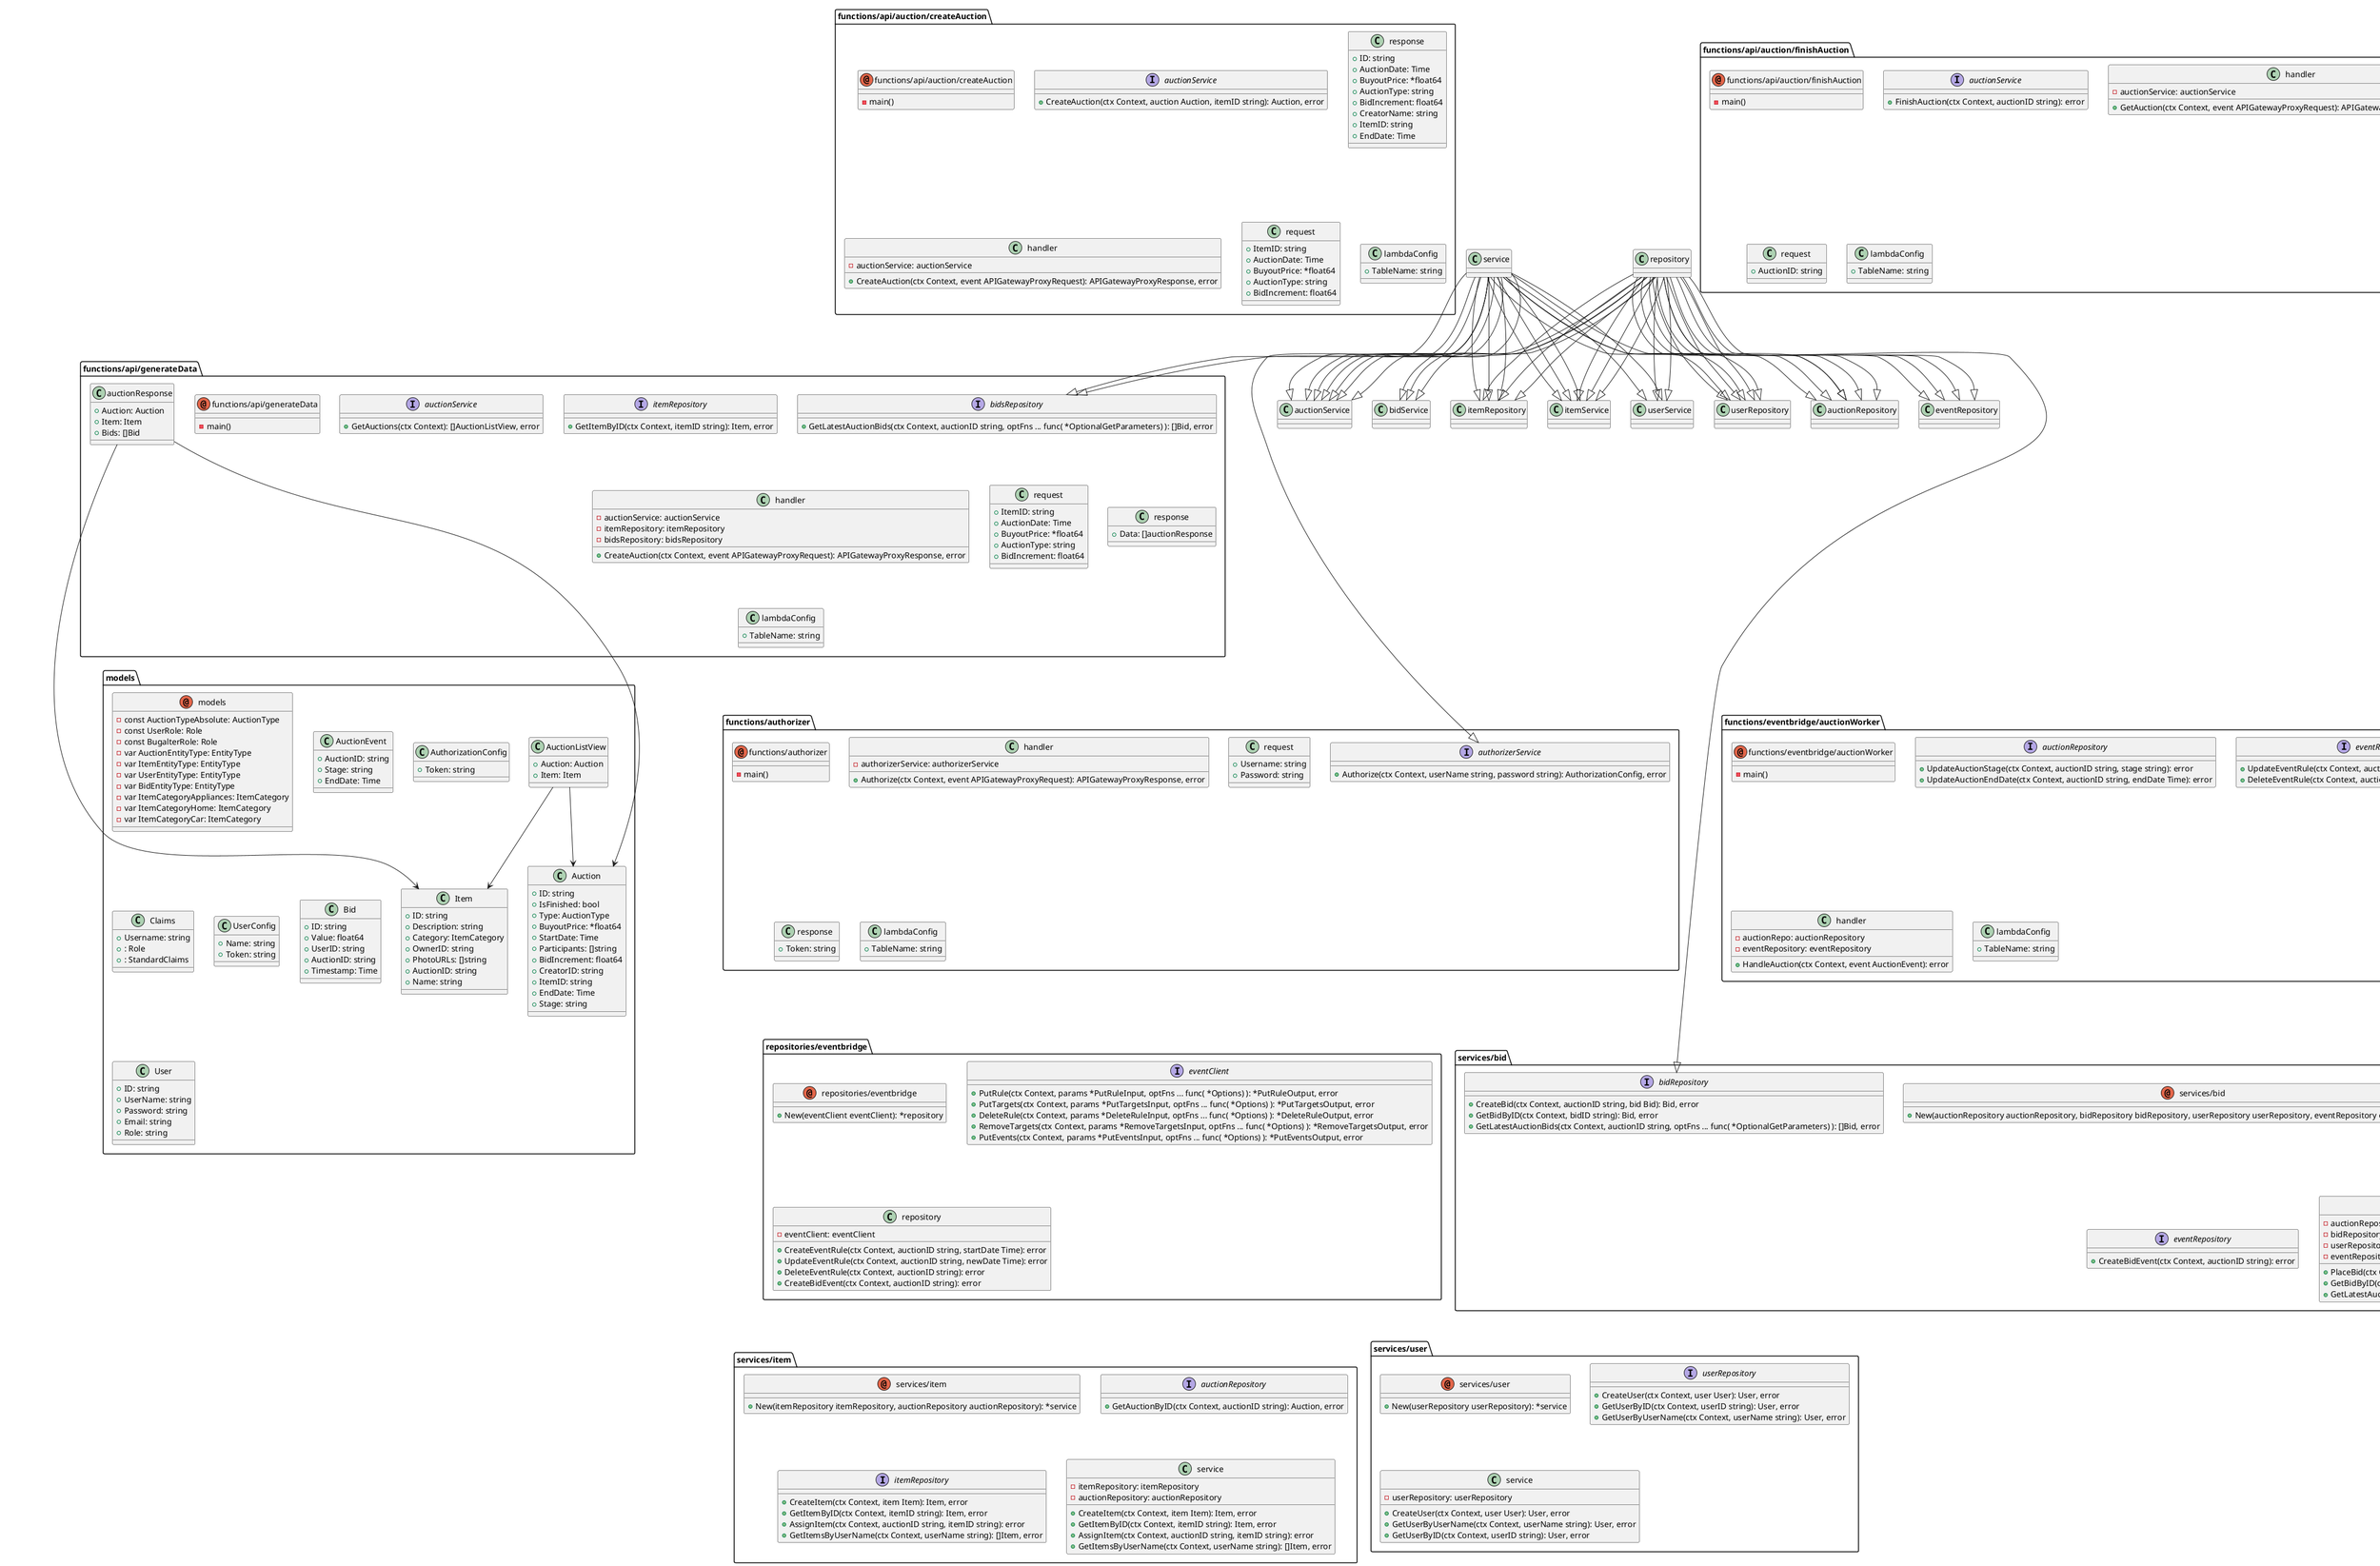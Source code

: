 @startuml
package errors{
annotation errors {

-var ErrBidNotHigher: 
-var ErrAuctionAlreadyFinished: 
-var ErrAuctionUserBidUserMatch: 

}
}
package functions/api/auction/createAuction{
annotation functions/api/auction/createAuction {


-main()
}
interface auctionService{
+CreateAuction(ctx Context, auction Auction, itemID string): Auction, error
}
class response {
+ID: string
+AuctionDate: Time
+BuyoutPrice: *float64
+AuctionType: string
+BidIncrement: float64
+CreatorName: string
+ItemID: string
+EndDate: Time

}
class handler {
-auctionService: auctionService
+CreateAuction(ctx Context, event APIGatewayProxyRequest): APIGatewayProxyResponse, error
}
class request {
+ItemID: string
+AuctionDate: Time
+BuyoutPrice: *float64
+AuctionType: string
+BidIncrement: float64

}
class lambdaConfig {
+TableName: string

}
}
package functions/api/auction/finishAuction{
annotation functions/api/auction/finishAuction {


-main()
}
interface auctionService{
+FinishAuction(ctx Context, auctionID string): error
}
class handler {
-auctionService: auctionService
+GetAuction(ctx Context, event APIGatewayProxyRequest): APIGatewayProxyResponse, error
}
class request {
+AuctionID: string

}
class lambdaConfig {
+TableName: string

}
}
package functions/api/auction/getAuction{
annotation functions/api/auction/getAuction {


-main()
}
interface auctionService{
+GetAuctionByID(ctx Context, auctionID string): Auction, error
}
class handler {
-auctionService: auctionService
+GetAuction(ctx Context, event APIGatewayProxyRequest): APIGatewayProxyResponse, error
}
class request {
+AuctionID: string

}
class response {
+ID: string
+AuctionDate: Time
+BuyoutPrice: *float64
+AuctionType: string
+BidIncrement: float64
+CreatorID: string
+IsFinished: bool
+ItemID: string
+Stage: string
+StartDate: Time
+EndDate: Time

}
class lambdaConfig {
+TableName: string

}
}
package functions/api/auction/getAuctionList{
annotation functions/api/auction/getAuctionList {


-auctionsToResponse(auctions []AuctionListView): response
-main()
}
interface auctionService{
+GetAuctions(ctx Context): []AuctionListView, error
}
class handler {
-auctionService: auctionService
+GetAuction(ctx Context, event APIGatewayProxyRequest): APIGatewayProxyResponse, error
}
class request {
+Limit: string

}
class response {
+Auctions: []auction

}
class auction {
+ID: string
+AuctionDate: Time
+BuyoutPrice: *float64
+AuctionType: string
+BidIncrement: float64
+IsFinished: bool
+CreatorID: string
+ItemID: string
+Item: itemResponse

}
class itemResponse {
+ID: string
+Description: string
+Category: string
+OwnerID: string
+Name: string
+PhotoURLs: []string
+AuctionID: string

}
class lambdaConfig {
+TableName: string

}
}
package functions/api/bid/getAuctionBids{
annotation functions/api/bid/getAuctionBids {


-main()
}
interface bidService{
+GetLatestAuctionBids(ctx Context, auctionID string, optFns ... func( *OptionalGetParameters) ): []Bid, error
}
class handler {
-bidService: bidService
+PlaceBid(ctx Context, event APIGatewayProxyRequest): APIGatewayProxyResponse, error
}
class request {
+AuctionID: string

}
class response {
+Bids: []bidList

}
class bidList {
+ID: string
+AuctionID: string
+Timestamp: Time
+Value: float64
+UserID: string

}
class lambdaConfig {
+TableName: string

}
}
package functions/api/bid/placeBid{
annotation functions/api/bid/placeBid {


-main()
}
interface bidService{
+PlaceBid(ctx Context, auctionID string, bid Bid): Bid, error
}
class request {
+AuctionID: string
+Value: float64

}
class response {
+ID: string
+AuctionID: string
+Timestamp: Time
+Value: float64

}
class handler {
-bidService: bidService
+PlaceBid(ctx Context, event APIGatewayProxyRequest): APIGatewayProxyResponse, error
}
class lambdaConfig {
+TableName: string

}
}
package functions/api/generateData{
annotation functions/api/generateData {


-main()
}
interface auctionService{
+GetAuctions(ctx Context): []AuctionListView, error
}
interface itemRepository{
+GetItemByID(ctx Context, itemID string): Item, error
}
interface bidsRepository{
+GetLatestAuctionBids(ctx Context, auctionID string, optFns ... func( *OptionalGetParameters) ): []Bid, error
}
class handler {
-auctionService: auctionService
-itemRepository: itemRepository
-bidsRepository: bidsRepository
+CreateAuction(ctx Context, event APIGatewayProxyRequest): APIGatewayProxyResponse, error
}
class request {
+ItemID: string
+AuctionDate: Time
+BuyoutPrice: *float64
+AuctionType: string
+BidIncrement: float64

}
class response {
+Data: []auctionResponse

}
class auctionResponse {
+Auction: Auction
+Item: Item
+Bids: []Bid

}
class lambdaConfig {
+TableName: string

}
}
package functions/api/item/createItem{
annotation functions/api/item/createItem {


-main()
}
interface itemService{
+CreateItem(ctx Context, item Item): Item, error
}
class request {
+Name: string
+Description: string
+Category: string

}
class response {
+ID: string
+Description: string
+Category: string
+OwnerID: string
+PhotoURLs: []string
+Name: string

}
class handler {
-itemService: itemService
+CreateItem(ctx Context, event APIGatewayProxyRequest): APIGatewayProxyResponse, error
}
class lambdaConfig {
+TableName: string

}
}
package functions/api/item/getItem{
annotation functions/api/item/getItem {


-main()
}
interface itemService{
+GetItemByID(ctx Context, itemID string): Item, error
}
class handler {
-itemService: itemService
+GetItem(ctx Context, event APIGatewayProxyRequest): APIGatewayProxyResponse, error
}
class request {
+ItemID: string

}
class response {
+ID: string
+Description: string
+Category: string
+OwnerID: string
+PhotoURLs: []string
+Name: string

}
class lambdaConfig {
+TableName: string

}
}
package functions/api/item/getUserItemsList{
annotation functions/api/item/getUserItemsList {


-main()
}
interface itemService{
+GetItemsByUserName(ctx Context, userID string): []Item, error
}
class handler {
-itemService: itemService
+GetUserItems(ctx Context, event APIGatewayProxyRequest): APIGatewayProxyResponse, error
}
class request {
+UserName: string

}
class response {
+ItemList: []item

}
class item {
+ID: string
+Description: string
+Category: string
+OwnerID: string
+PhotoURLs: []string
+Name: string

}
class lambdaConfig {
+TableName: string

}
}
package functions/api/user/createUser{
annotation functions/api/user/createUser {


-main()
}
interface userService{
+CreateUser(ctx Context, user User): User, error
}
class handler {
-userService: userService
+GetItems(ctx Context, event APIGatewayProxyRequest): APIGatewayProxyResponse, error
}
class request {
+UserName: string
+Password: string
+Email: string

}
class response {
+ID: string
+Username: string
+Password: string
+Email: string

}
class lambdaConfig {
+TableName: string

}
}
package functions/api/user/getUserByID{
annotation functions/api/user/getUserByID {


-main()
}
interface userService{
+GetUserByID(ctx Context, userID string): User, error
}
class request {
+UserID: string

}
class response {
+ID: string
+Username: string
+Email: string

}
class handler {
-userService: userService
+GetItems(ctx Context, event APIGatewayProxyRequest): APIGatewayProxyResponse, error
}
class lambdaConfig {
+TableName: string

}
}
package functions/authorizer{
annotation functions/authorizer {


-main()
}
interface authorizerService{
+Authorize(ctx Context, userName string, password string): AuthorizationConfig, error
}
class handler {
-authorizerService: authorizerService
+Authorize(ctx Context, event APIGatewayProxyRequest): APIGatewayProxyResponse, error
}
class request {
+Username: string
+Password: string

}
class response {
+Token: string

}
class lambdaConfig {
+TableName: string

}
}
package functions/eventbridge/auctionWorker{
annotation functions/eventbridge/auctionWorker {


-main()
}
interface auctionRepository{
+UpdateAuctionStage(ctx Context, auctionID string, stage string): error
+UpdateAuctionEndDate(ctx Context, auctionID string, endDate Time): error
}
interface eventRepository{
+UpdateEventRule(ctx Context, auctionID string, newDate Time): error
+DeleteEventRule(ctx Context, auctionID string): error
}
class handler {
-auctionRepo: auctionRepository
-eventRepository: eventRepository
+HandleAuction(ctx Context, event AuctionEvent): error
}
class lambdaConfig {
+TableName: string

}
}
package functions/eventbridge/bidWorker{
annotation functions/eventbridge/bidWorker {


-main()
}
interface auctionRepository{
+UpdateAuctionStage(ctx Context, auctionID string, stage string): error
+GetAuctionByID(ctx Context, auctionID string): Auction, error
+UpdateAuctionEndDate(ctx Context, auctionID string, endDate Time): error
}
interface eventRepository{
+UpdateEventRule(ctx Context, auctionID string, newDate Time): error
+DeleteEventRule(ctx Context, auctionID string): error
}
class handler {
-auctionRepo: auctionRepository
-eventRepository: eventRepository
+HandleBid(ctx Context, event DynamoDBEvent): error
}
class lambdaConfig {
+TableName: string

}
}
package models{
annotation models {
-const AuctionTypeAbsolute: AuctionType
-const UserRole: Role
-const BugalterRole: Role
-var AuctionEntityType: EntityType
-var ItemEntityType: EntityType
-var UserEntityType: EntityType
-var BidEntityType: EntityType
-var ItemCategoryAppliances: ItemCategory
-var ItemCategoryHome: ItemCategory
-var ItemCategoryCar: ItemCategory

}
class AuctionListView {
+Auction: Auction
+Item: Item

}
class AuctionEvent {
+AuctionID: string
+Stage: string
+EndDate: Time

}
class Auction {
+ID: string
+IsFinished: bool
+Type: AuctionType
+BuyoutPrice: *float64
+StartDate: Time
+Participants: []string
+BidIncrement: float64
+CreatorID: string
+ItemID: string
+EndDate: Time
+Stage: string

}
class AuthorizationConfig {
+Token: string

}
class Claims {
+Username: string
+: Role
+: StandardClaims

}
class UserConfig {
+Name: string
+Token: string

}
class Bid {
+ID: string
+Value: float64
+UserID: string
+AuctionID: string
+Timestamp: Time

}
class Item {
+ID: string
+Description: string
+Category: ItemCategory
+OwnerID: string
+PhotoURLs: []string
+AuctionID: string
+Name: string

}
class User {
+ID: string
+UserName: string
+Password: string
+Email: string
+Role: string

}
}
package repositories/auction{
annotation repositories/auction {


+New(tableName string, db DB): *repository
-unmarshalAuction(auctionDB AuctionDB): Auction, error
+ExtractAuction(items map[string]AttributeValue): Auction, error
+ExtractAuctions(items []map[string]AttributeValue): []Auction, error
}
interface DB{
+GetItem(ctx Context, input *GetItemInput, optFns ... func( *Options) ): *GetItemOutput, error
+PutItem(ctx Context, input *PutItemInput, optFns ... func( *Options) ): *PutItemOutput, error
+UpdateItem(ctx Context, input *UpdateItemInput, optFns ... func( *Options) ): *UpdateItemOutput, error
+Query(ctx Context, input *QueryInput, optFns ... func( *Options) ): *QueryOutput, error
+Scan(ctx Context, params *ScanInput, optFns ... func( *Options) ): *ScanOutput, error
}
class repository {
-tableName: string
+DB: DB
+CreateAuction(ctx Context, auction Auction): Auction, error
+GetAuctionByID(ctx Context, auctionID string): Auction, error
+FinishAuction(ctx Context, auctionID string): error
+GetAllAuctions(ctx Context, optFns ... func( *OptionalGetParameters) ): []Auction, error
+UpdateAuctionStage(ctx Context, auctionID string, stage string): error
+UpdateAuctionEndDate(ctx Context, auctionID string, endDate Time): error
}
class AuctionDB {
+PK: string
+SK: string
+BuyoutPrice: *float64
+StartDate: Time
+BidIncrement: float64
+EndDate: Time
+CreatorID: string
+Type: string
+IsFinished: bool
+ItemID: string
+Stage: string

}
class OptionalGetParameters {


}
}
package repositories/bid{
annotation repositories/bid {


+New(tableName string, db DB): *repository
-unmarshalItem(bidDB BidDB): Bid, error
+ExtractBid(attrItem map[string]AttributeValue): Bid, error
+ExtractBids(items []map[string]AttributeValue): []Bid, error
}
interface DB{
+GetItem(ctx Context, input *GetItemInput, optFns ... func( *Options) ): *GetItemOutput, error
+PutItem(ctx Context, input *PutItemInput, optFns ... func( *Options) ): *PutItemOutput, error
+Query(ctx Context, input *QueryInput, optFns ... func( *Options) ): *QueryOutput, error
}
class BidDB {
+PK: string
+SK: string
+Value: float64
+UserID: string
+GSI1PK: string
+GSI1SK: Time

}
class OptionalGetParameters {


}
class repository {
-tableName: string
+DB: DB
+CreateBid(ctx Context, auctionID string, bid Bid): Bid, error
+GetBidByID(ctx Context, bidID string): Bid, error
+GetLatestAuctionBids(ctx Context, auctionID string, optFns ... func( *OptionalGetParameters) ): []Bid, error
}
}
package repositories/eventbridge{
annotation repositories/eventbridge {


+New(eventClient eventClient): *repository
}
interface eventClient{
+PutRule(ctx Context, params *PutRuleInput, optFns ... func( *Options) ): *PutRuleOutput, error
+PutTargets(ctx Context, params *PutTargetsInput, optFns ... func( *Options) ): *PutTargetsOutput, error
+DeleteRule(ctx Context, params *DeleteRuleInput, optFns ... func( *Options) ): *DeleteRuleOutput, error
+RemoveTargets(ctx Context, params *RemoveTargetsInput, optFns ... func( *Options) ): *RemoveTargetsOutput, error
+PutEvents(ctx Context, params *PutEventsInput, optFns ... func( *Options) ): *PutEventsOutput, error
}
class repository {
-eventClient: eventClient
+CreateEventRule(ctx Context, auctionID string, startDate Time): error
+UpdateEventRule(ctx Context, auctionID string, newDate Time): error
+DeleteEventRule(ctx Context, auctionID string): error
+CreateBidEvent(ctx Context, auctionID string): error
}
}
package repositories/item{
annotation repositories/item {


+New(tableName string, db DB): *repository
-unmarshalItem(itemDB ItemDB): Item, error
+ExtractItem(items map[string]AttributeValue): Item, error
+ExtractItems(items []map[string]AttributeValue): []Item, error
}
interface DB{
+GetItem(ctx Context, input *GetItemInput, optFns ... func( *Options) ): *GetItemOutput, error
+PutItem(ctx Context, input *PutItemInput, optFns ... func( *Options) ): *PutItemOutput, error
+UpdateItem(ctx Context, input *UpdateItemInput, optFns ... func( *Options) ): *UpdateItemOutput, error
+Scan(ctx Context, params *ScanInput, optFns ... func( *Options) ): *ScanOutput, error
+Query(ctx Context, input *QueryInput, optFns ... func( *Options) ): *QueryOutput, error
}
class repository {
-tableName: string
+DB: DB
+CreateItem(ctx Context, item Item): Item, error
+GetItemByID(ctx Context, itemID string): Item, error
+AssignItem(ctx Context, auctionID string, itemID string): error
+GetItemsByUserName(ctx Context, userName string): []Item, error
}
class ItemDB {
+PK: string
+SK: string
+GSI1PK: string
+GSI1SK: string
+GSI2PK: string
+GSI2SK: string
+PhotoURLs: []string
+Description: string
+Name: string
+AuctionID: string

}
}
package repositories/user{
annotation repositories/user {


+New(tableName string, db DB): *repository
-unmarshalUser(userDB UserDB): User, error
+ExtractUser(items map[string]AttributeValue): User, error
}
interface DB{
+GetItem(ctx Context, input *GetItemInput, optFns ... func( *Options) ): *GetItemOutput, error
+PutItem(ctx Context, input *PutItemInput, optFns ... func( *Options) ): *PutItemOutput, error
+UpdateItem(ctx Context, input *UpdateItemInput, optFns ... func( *Options) ): *UpdateItemOutput, error
+Scan(ctx Context, params *ScanInput, optFns ... func( *Options) ): *ScanOutput, error
}
class UserDB {
+PK: string
+SK: string
+Password: string
+Email: string
+Role: string

}
class repository {
-tableName: string
+DB: DB
+CreateUser(ctx Context, user User): User, error
+GetUserByID(ctx Context, userID string): User, error
+GetUserByUserName(ctx Context, userName string): User, error
}
}
package services/auction{
annotation services/auction {


+New(auctionRepository auctionRepository, itemRepository itemRepository, eventRepository eventRepository): *service
}
interface eventRepository{
+CreateEventRule(ctx Context, auctionID string, startDate Time): error
}
interface auctionRepository{
+CreateAuction(ctx Context, auction Auction): Auction, error
+GetAuctionByID(ctx Context, auctionID string): Auction, error
+GetAllAuctions(ctx Context, optFns ... func( *OptionalGetParameters) ): []Auction, error
+FinishAuction(ctx Context, auctionID string): error
}
interface itemRepository{
+AssignItem(ctx Context, auctionID string, itemID string): error
+GetItemByID(ctx Context, itemID string): Item, error
}
class service {
-itemRepository: itemRepository
-auctionRepository: auctionRepository
-eventRepository: eventRepository
+CreateAuction(ctx Context, auction Auction, itemID string): Auction, error
+GetAuctionByID(ctx Context, auctionID string): Auction, error
+GetAuctions(ctx Context): []AuctionListView, error
+FinishAuction(ctx Context, auctionID string): error
}
}
package services/authorizer{
annotation services/authorizer {
-const defaultExpirationTime: int
-var jwtKey: 
+New(userRepository userRepository): *service
}
interface userRepository{
+GetUserByUserName(ctx Context, userName string): User, error
}
class service {
-userRepository: userRepository
+Authorize(ctx Context, userName string, password string): AuthorizationConfig, error
}
}
package services/bid{
annotation services/bid {


+New(auctionRepository auctionRepository, bidRepository bidRepository, userRepository userRepository, eventRepository eventRepository): *service
}
interface bidRepository{
+CreateBid(ctx Context, auctionID string, bid Bid): Bid, error
+GetBidByID(ctx Context, bidID string): Bid, error
+GetLatestAuctionBids(ctx Context, auctionID string, optFns ... func( *OptionalGetParameters) ): []Bid, error
}
interface auctionRepository{
+GetAuctionByID(ctx Context, auctionID string): Auction, error
+UpdateAuctionEndDate(ctx Context, auctionID string, endDate Time): error
}
interface userRepository{
+GetUserByID(ctx Context, userID string): User, error
}
interface eventRepository{
+CreateBidEvent(ctx Context, auctionID string): error
}
class service {
-auctionRepository: auctionRepository
-bidRepository: bidRepository
-userRepository: userRepository
-eventRepository: eventRepository
+PlaceBid(ctx Context, auctionID string, bid Bid): Bid, error
+GetBidByID(ctx Context, bidID string): Bid, error
+GetLatestAuctionBids(ctx Context, auctionID string, optFns ... func( *OptionalGetParameters) ): []Bid, error
}
}
package services/item{
annotation services/item {


+New(itemRepository itemRepository, auctionRepository auctionRepository): *service
}
interface auctionRepository{
+GetAuctionByID(ctx Context, auctionID string): Auction, error
}
interface itemRepository{
+CreateItem(ctx Context, item Item): Item, error
+GetItemByID(ctx Context, itemID string): Item, error
+AssignItem(ctx Context, auctionID string, itemID string): error
+GetItemsByUserName(ctx Context, userName string): []Item, error
}
class service {
-itemRepository: itemRepository
-auctionRepository: auctionRepository
+CreateItem(ctx Context, item Item): Item, error
+GetItemByID(ctx Context, itemID string): Item, error
+AssignItem(ctx Context, auctionID string, itemID string): error
+GetItemsByUserName(ctx Context, userName string): []Item, error
}
}
package services/user{
annotation services/user {


+New(userRepository userRepository): *service
}
interface userRepository{
+CreateUser(ctx Context, user User): User, error
+GetUserByID(ctx Context, userID string): User, error
+GetUserByUserName(ctx Context, userName string): User, error
}
class service {
-userRepository: userRepository
+CreateUser(ctx Context, user User): User, error
+GetUserByUserName(ctx Context, userName string): User, error
+GetUserByID(ctx Context, userID string): User, error
}
}
package utils{
annotation utils {


+InternalError(message string): APIGatewayProxyResponse, error
+Extract(entityType EntityType, key string): string
+Make(entityType EntityType, attrs ... string): string
+GetUserConfig(accessToken string): UserConfig, error
}
class APIError {
+StatusCode: int
+ErrorMessage: string

}
}
auction --> itemResponse
auctionResponse --> Auction
auctionResponse --> Item
AuctionListView --> Auction
AuctionListView --> Item
repository --|> auctionService
repository --|> auctionService
repository --|> auctionRepository
repository --|> auctionRepository
repository --|> auctionRepository
repository --|> auctionRepository
repository --|> auctionRepository
repository --|> bidService
repository --|> bidsRepository
repository --|> bidRepository
repository --|> eventRepository
repository --|> eventRepository
repository --|> eventRepository
repository --|> eventRepository
repository --|> itemRepository
repository --|> itemService
repository --|> itemService
repository --|> itemService
repository --|> itemRepository
repository --|> itemRepository
repository --|> userService
repository --|> userService
repository --|> userRepository
repository --|> userRepository
repository --|> userRepository
service --|> auctionService
service --|> auctionService
service --|> auctionService
service --|> auctionService
service --|> auctionService
service --|> auctionRepository
service --|> authorizerService
service --|> bidService
service --|> bidService
service --|> bidsRepository
service --|> itemRepository
service --|> itemService
service --|> itemService
service --|> itemService
service --|> itemRepository
service --|> itemRepository
service --|> userService
service --|> userService
service --|> userRepository
service --|> userRepository
service --|> userRepository
@enduml